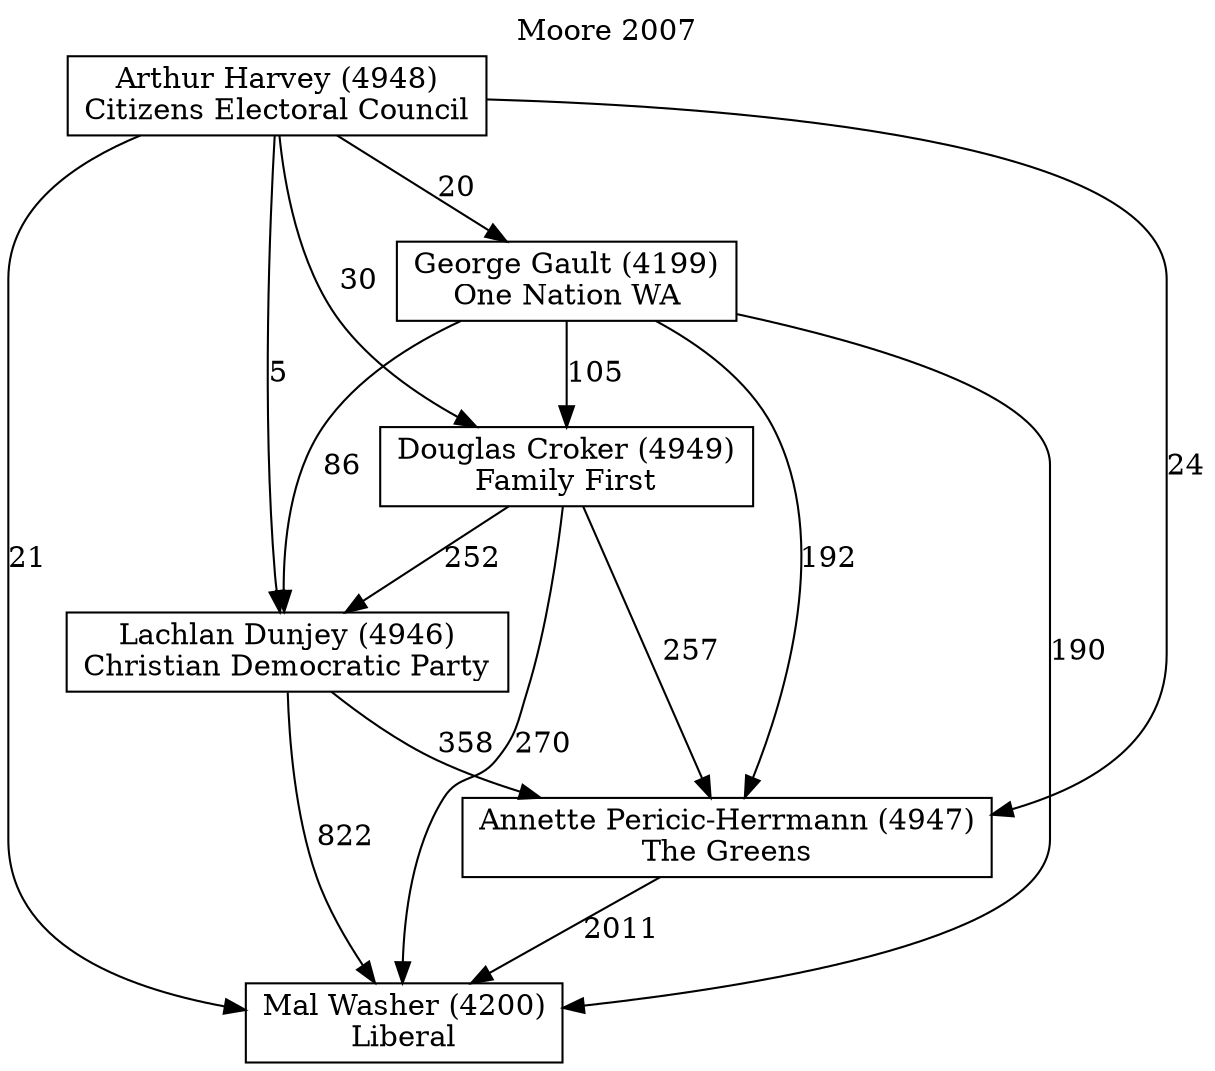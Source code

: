 // House preference flow
digraph "Mal Washer (4200)_Moore_2007" {
	graph [label="Moore 2007" labelloc=t mclimit=10]
	node [shape=box]
	"Mal Washer (4200)" [label="Mal Washer (4200)
Liberal"]
	"Annette Pericic-Herrmann (4947)" [label="Annette Pericic-Herrmann (4947)
The Greens"]
	"Lachlan Dunjey (4946)" [label="Lachlan Dunjey (4946)
Christian Democratic Party"]
	"Douglas Croker (4949)" [label="Douglas Croker (4949)
Family First"]
	"George Gault (4199)" [label="George Gault (4199)
One Nation WA"]
	"Arthur Harvey (4948)" [label="Arthur Harvey (4948)
Citizens Electoral Council"]
	"Annette Pericic-Herrmann (4947)" -> "Mal Washer (4200)" [label=2011]
	"Lachlan Dunjey (4946)" -> "Annette Pericic-Herrmann (4947)" [label=358]
	"Douglas Croker (4949)" -> "Lachlan Dunjey (4946)" [label=252]
	"George Gault (4199)" -> "Douglas Croker (4949)" [label=105]
	"Arthur Harvey (4948)" -> "George Gault (4199)" [label=20]
	"Lachlan Dunjey (4946)" -> "Mal Washer (4200)" [label=822]
	"Douglas Croker (4949)" -> "Mal Washer (4200)" [label=270]
	"George Gault (4199)" -> "Mal Washer (4200)" [label=190]
	"Arthur Harvey (4948)" -> "Mal Washer (4200)" [label=21]
	"Arthur Harvey (4948)" -> "Douglas Croker (4949)" [label=30]
	"George Gault (4199)" -> "Lachlan Dunjey (4946)" [label=86]
	"Arthur Harvey (4948)" -> "Lachlan Dunjey (4946)" [label=5]
	"Douglas Croker (4949)" -> "Annette Pericic-Herrmann (4947)" [label=257]
	"George Gault (4199)" -> "Annette Pericic-Herrmann (4947)" [label=192]
	"Arthur Harvey (4948)" -> "Annette Pericic-Herrmann (4947)" [label=24]
}
